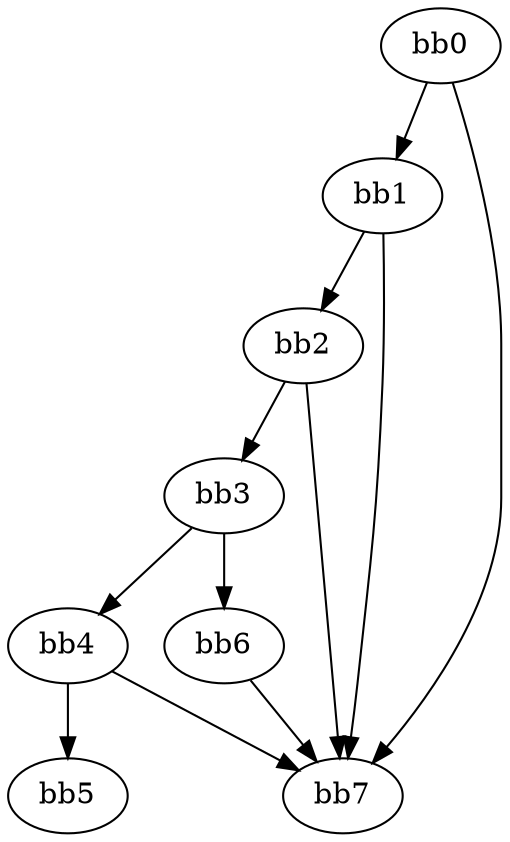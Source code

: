 digraph {
    0 [ label = "bb0\l" ]
    1 [ label = "bb1\l" ]
    2 [ label = "bb2\l" ]
    3 [ label = "bb3\l" ]
    4 [ label = "bb4\l" ]
    5 [ label = "bb5\l" ]
    6 [ label = "bb6\l" ]
    7 [ label = "bb7\l" ]
    0 -> 1 [ ]
    0 -> 7 [ ]
    1 -> 2 [ ]
    1 -> 7 [ ]
    2 -> 3 [ ]
    2 -> 7 [ ]
    3 -> 4 [ ]
    3 -> 6 [ ]
    4 -> 5 [ ]
    4 -> 7 [ ]
    6 -> 7 [ ]
}

